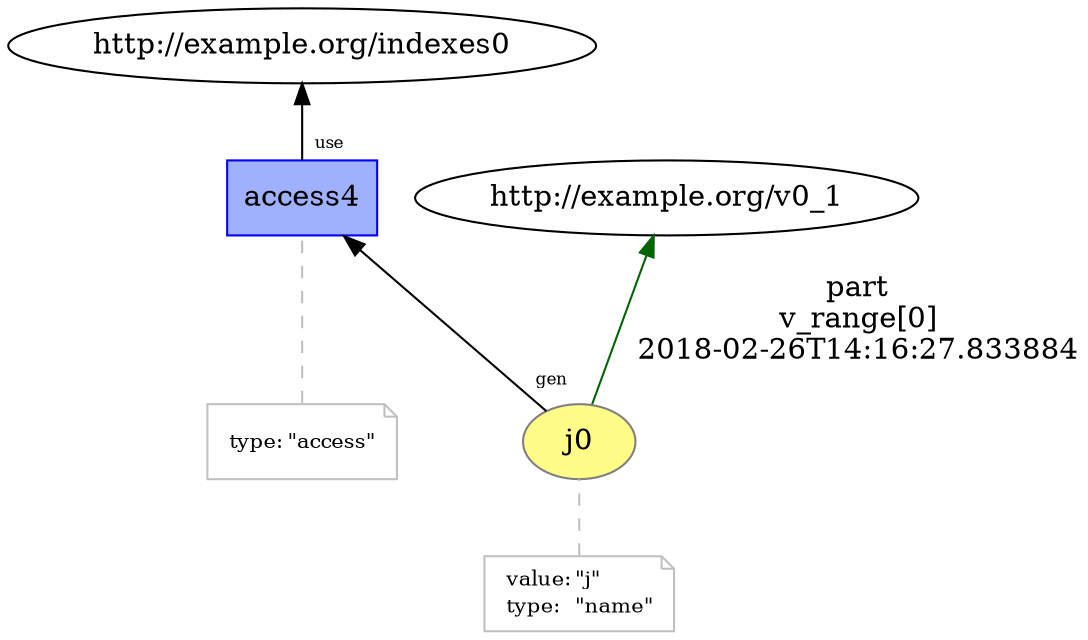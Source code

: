 digraph "PROV" { size="16,12"; rankdir="BT";
"http://example.org/j0" [fillcolor="#FFFC87",color="#808080",style="filled",label="j0",URL="http://example.org/j0"]
"-attrs0" [color="gray",shape="note",fontsize="10",fontcolor="black",label=<<TABLE cellpadding="0" border="0">
	<TR>
	    <TD align="left">value:</TD>
	    <TD align="left">&quot;j&quot;</TD>
	</TR>
	<TR>
	    <TD align="left">type:</TD>
	    <TD align="left">&quot;name&quot;</TD>
	</TR>
</TABLE>>]
"-attrs0" -> "http://example.org/j0" [color="gray",style="dashed",arrowhead="none"]
"http://example.org/j0" -> "http://example.org/v0_1" [labelfontsize="8",labeldistance="1.5",color="darkgreen",labelangle="60.0",rotation="20",label="part
v_range[0]
2018-02-26T14:16:27.833884"]
"http://example.org/access4" [fillcolor="#9FB1FC",color="#0000FF",shape="polygon",sides="4",style="filled",label="access4",URL="http://example.org/access4"]
"-attrs1" [color="gray",shape="note",fontsize="10",fontcolor="black",label=<<TABLE cellpadding="0" border="0">
	<TR>
	    <TD align="left">type:</TD>
	    <TD align="left">&quot;access&quot;</TD>
	</TR>
</TABLE>>]
"-attrs1" -> "http://example.org/access4" [color="gray",style="dashed",arrowhead="none"]
"http://example.org/access4" -> "http://example.org/indexes0" [labelfontsize="8",labeldistance="1.5",labelangle="60.0",rotation="20",taillabel="use"]
"http://example.org/j0" -> "http://example.org/access4" [labelfontsize="8",labeldistance="1.5",labelangle="60.0",rotation="20",taillabel="gen"]
}